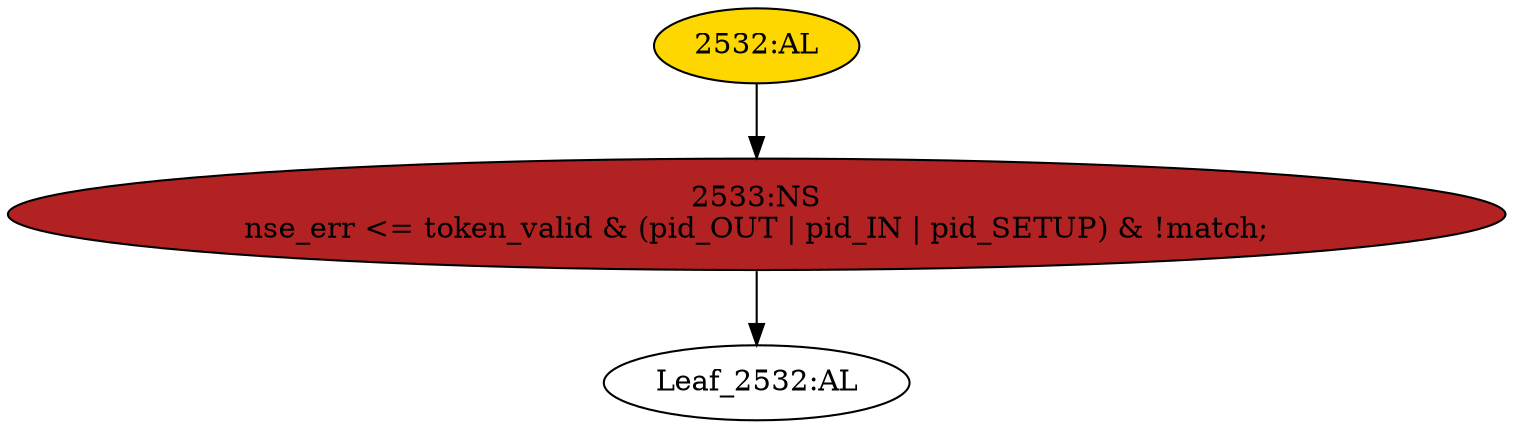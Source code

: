 strict digraph "" {
	node [label="\N"];
	"Leaf_2532:AL"	 [def_var="['nse_err']",
		label="Leaf_2532:AL"];
	"2532:AL"	 [ast="<pyverilog.vparser.ast.Always object at 0x7f13b559b990>",
		clk_sens=True,
		fillcolor=gold,
		label="2532:AL",
		sens="['clk']",
		statements="[]",
		style=filled,
		typ=Always,
		use_var="['pid_SETUP', 'pid_OUT', 'token_valid', 'pid_IN', 'match']"];
	"2533:NS"	 [ast="<pyverilog.vparser.ast.NonblockingSubstitution object at 0x7f13b559ba90>",
		fillcolor=firebrick,
		label="2533:NS
nse_err <= token_valid & (pid_OUT | pid_IN | pid_SETUP) & !match;",
		statements="[<pyverilog.vparser.ast.NonblockingSubstitution object at 0x7f13b559ba90>]",
		style=filled,
		typ=NonblockingSubstitution];
	"2532:AL" -> "2533:NS"	 [cond="[]",
		lineno=None];
	"2533:NS" -> "Leaf_2532:AL"	 [cond="[]",
		lineno=None];
}
